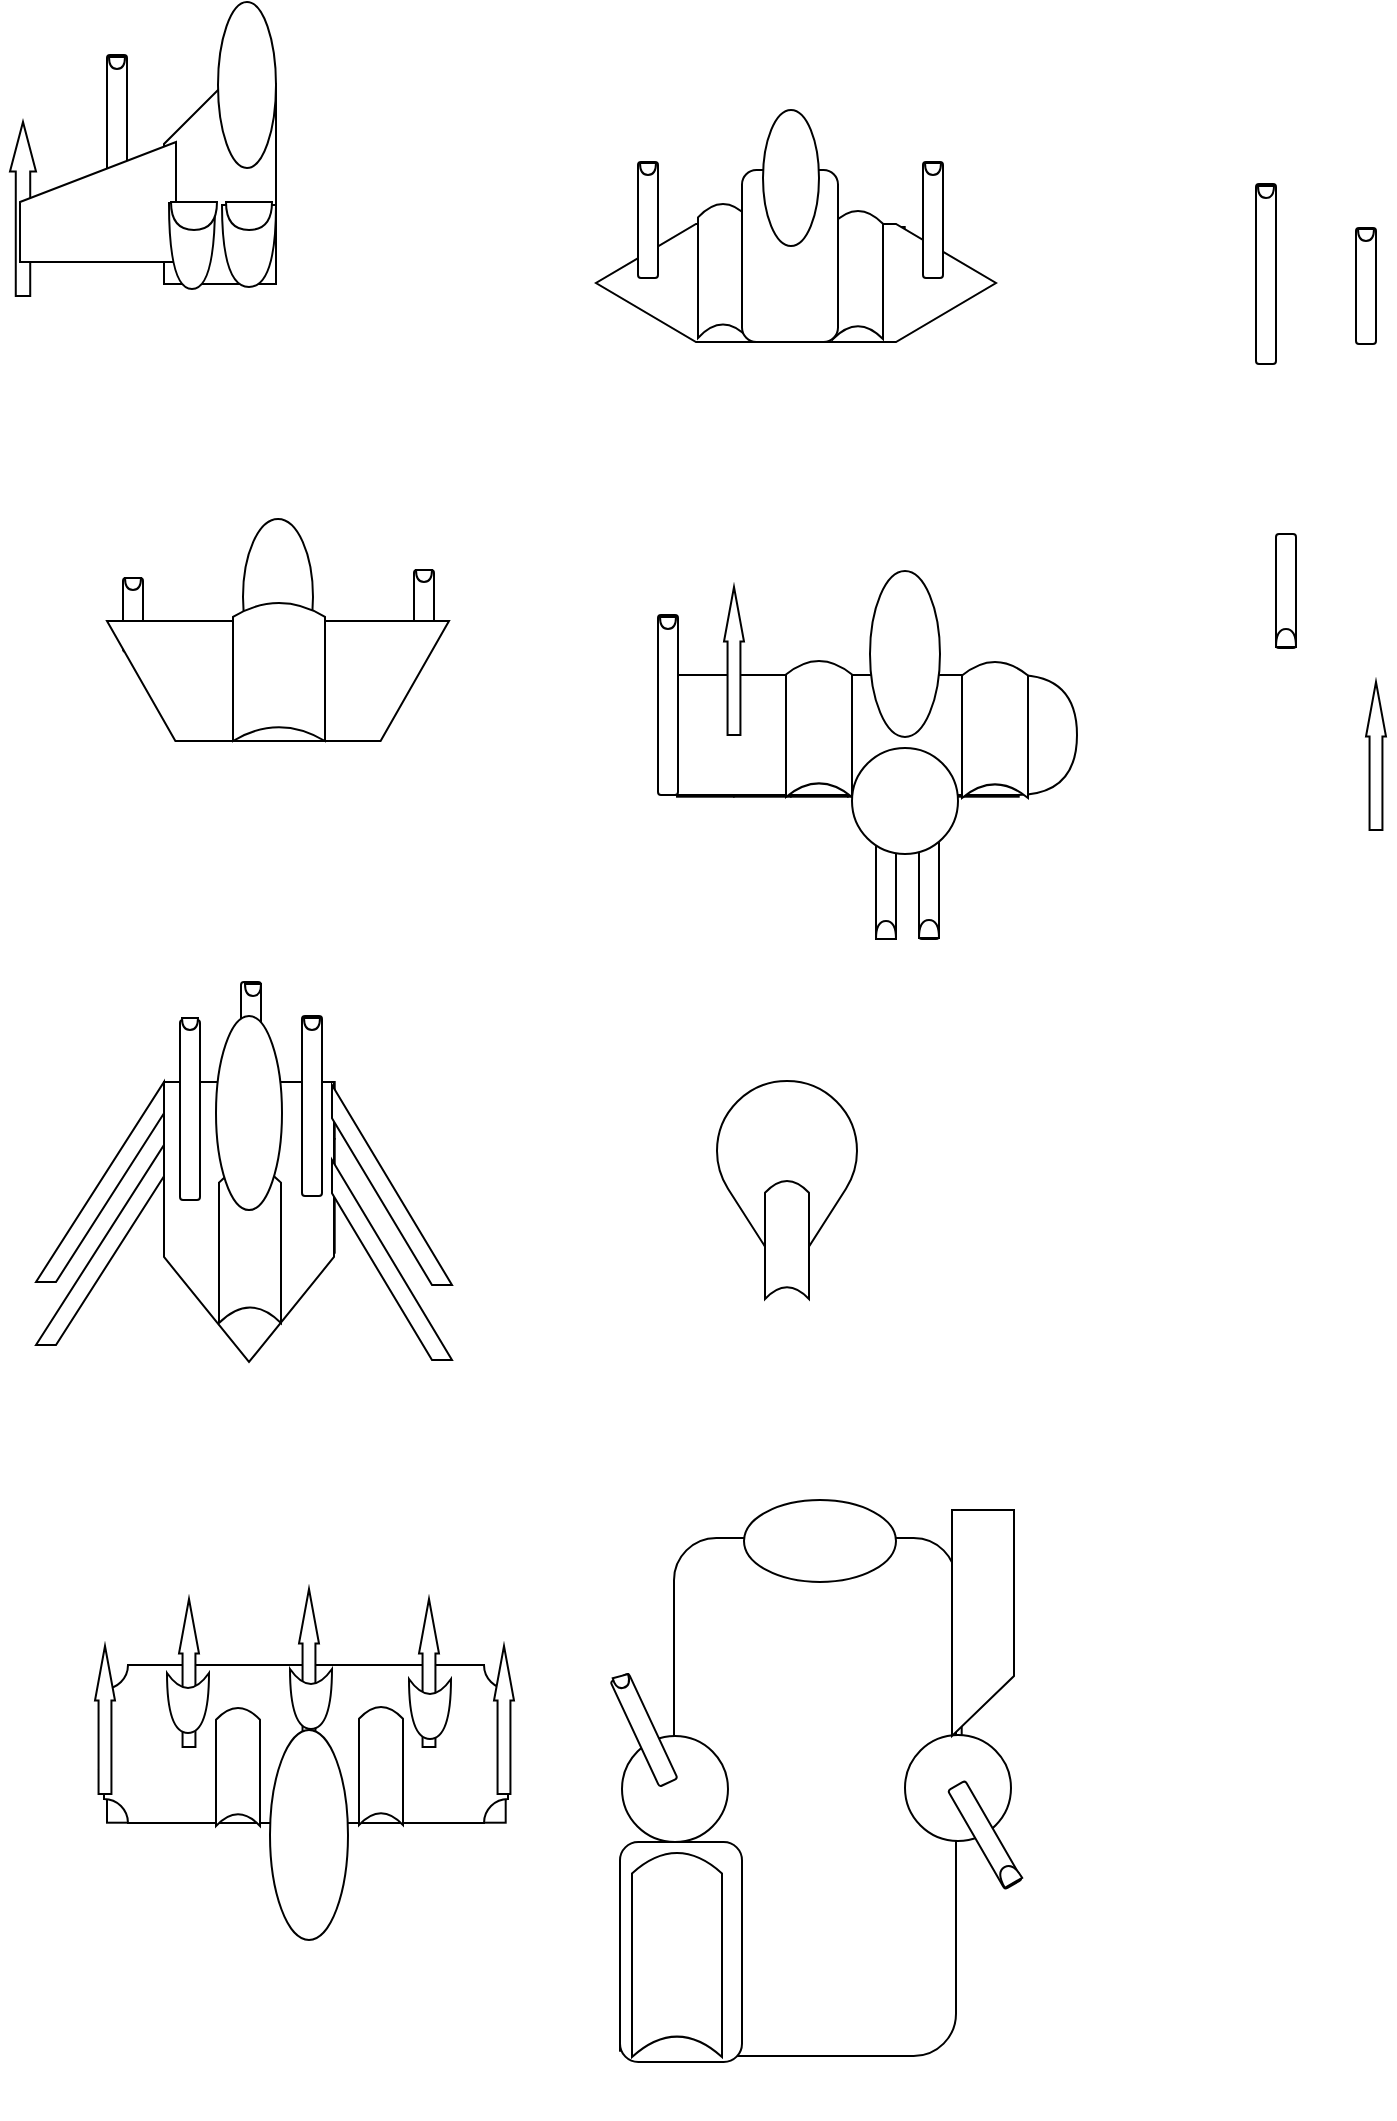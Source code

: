 <mxfile version="12.3.2" type="device" pages="1"><diagram id="ScfUnvNyL8tBdRrdO7z1" name="Page-1"><mxGraphModel dx="686" dy="799" grid="1" gridSize="10" guides="1" tooltips="1" connect="1" arrows="1" fold="1" page="1" pageScale="1" pageWidth="827" pageHeight="1169" math="0" shadow="0"><root><mxCell id="0"/><mxCell id="1" parent="0"/><mxCell id="wrYTHbUB2zLekSvoiq3W-7" value="" style="rounded=1;whiteSpace=wrap;html=1;" parent="1" vertex="1"><mxGeometry x="133.5" y="358" width="10" height="37" as="geometry"/></mxCell><mxCell id="wrYTHbUB2zLekSvoiq3W-5" value="" style="rounded=1;whiteSpace=wrap;html=1;" parent="1" vertex="1"><mxGeometry x="279" y="354" width="10" height="37" as="geometry"/></mxCell><mxCell id="TUrussT60XnIAIKX5YoB-524" value="" style="rounded=0;whiteSpace=wrap;html=1;" parent="1" vertex="1"><mxGeometry x="125.5" y="154" width="28.35" height="28.35" as="geometry"/></mxCell><mxCell id="TUrussT60XnIAIKX5YoB-525" value="" style="rounded=0;whiteSpace=wrap;html=1;" parent="1" vertex="1"><mxGeometry x="154" y="154" width="28.35" height="28.35" as="geometry"/></mxCell><mxCell id="TUrussT60XnIAIKX5YoB-547" value="" style="rounded=0;whiteSpace=wrap;html=1;" parent="1" vertex="1"><mxGeometry x="154" y="182.5" width="28.35" height="28.35" as="geometry"/></mxCell><mxCell id="TUrussT60XnIAIKX5YoB-557" value="" style="rounded=0;whiteSpace=wrap;html=1;" parent="1" vertex="1"><mxGeometry x="439" y="182.5" width="28.35" height="28.35" as="geometry"/></mxCell><mxCell id="TUrussT60XnIAIKX5YoB-558" value="" style="rounded=0;whiteSpace=wrap;html=1;" parent="1" vertex="1"><mxGeometry x="467.5" y="182.5" width="28.35" height="28.35" as="geometry"/></mxCell><mxCell id="TUrussT60XnIAIKX5YoB-559" value="" style="rounded=0;whiteSpace=wrap;html=1;" parent="1" vertex="1"><mxGeometry x="496" y="182.5" width="28.35" height="28.35" as="geometry"/></mxCell><mxCell id="TUrussT60XnIAIKX5YoB-579" value="" style="rounded=0;whiteSpace=wrap;html=1;" parent="1" vertex="1"><mxGeometry x="439" y="211" width="28.35" height="28.35" as="geometry"/></mxCell><mxCell id="TUrussT60XnIAIKX5YoB-580" value="" style="rounded=0;whiteSpace=wrap;html=1;" parent="1" vertex="1"><mxGeometry x="467.5" y="211" width="28.35" height="28.35" as="geometry"/></mxCell><mxCell id="TUrussT60XnIAIKX5YoB-701" value="" style="rounded=0;whiteSpace=wrap;html=1;" parent="1" vertex="1"><mxGeometry x="154" y="382" width="28.35" height="28.35" as="geometry"/></mxCell><mxCell id="TUrussT60XnIAIKX5YoB-702" value="" style="rounded=0;whiteSpace=wrap;html=1;" parent="1" vertex="1"><mxGeometry x="182.5" y="382" width="28.35" height="28.35" as="geometry"/></mxCell><mxCell id="TUrussT60XnIAIKX5YoB-703" value="" style="rounded=0;whiteSpace=wrap;html=1;" parent="1" vertex="1"><mxGeometry x="211" y="382" width="28.35" height="28.35" as="geometry"/></mxCell><mxCell id="TUrussT60XnIAIKX5YoB-704" value="" style="rounded=0;whiteSpace=wrap;html=1;" parent="1" vertex="1"><mxGeometry x="239.5" y="382" width="28.35" height="28.35" as="geometry"/></mxCell><mxCell id="TUrussT60XnIAIKX5YoB-724" value="" style="rounded=0;whiteSpace=wrap;html=1;" parent="1" vertex="1"><mxGeometry x="182.5" y="410.5" width="28.35" height="28.35" as="geometry"/></mxCell><mxCell id="TUrussT60XnIAIKX5YoB-725" value="" style="rounded=0;whiteSpace=wrap;html=1;" parent="1" vertex="1"><mxGeometry x="211" y="410.5" width="28.35" height="28.35" as="geometry"/></mxCell><mxCell id="TUrussT60XnIAIKX5YoB-732" value="" style="rounded=0;whiteSpace=wrap;html=1;" parent="1" vertex="1"><mxGeometry x="410.5" y="410.5" width="28.35" height="28.35" as="geometry"/></mxCell><mxCell id="TUrussT60XnIAIKX5YoB-733" value="" style="rounded=0;whiteSpace=wrap;html=1;" parent="1" vertex="1"><mxGeometry x="439" y="410.5" width="28.35" height="28.35" as="geometry"/></mxCell><mxCell id="TUrussT60XnIAIKX5YoB-734" value="" style="rounded=0;whiteSpace=wrap;html=1;" parent="1" vertex="1"><mxGeometry x="467.5" y="410.5" width="28.35" height="28.35" as="geometry"/></mxCell><mxCell id="TUrussT60XnIAIKX5YoB-735" value="" style="rounded=0;whiteSpace=wrap;html=1;" parent="1" vertex="1"><mxGeometry x="496" y="410.5" width="28.35" height="28.35" as="geometry"/></mxCell><mxCell id="TUrussT60XnIAIKX5YoB-736" value="" style="rounded=0;whiteSpace=wrap;html=1;" parent="1" vertex="1"><mxGeometry x="524.5" y="410.5" width="28.35" height="28.35" as="geometry"/></mxCell><mxCell id="TUrussT60XnIAIKX5YoB-737" value="" style="rounded=0;whiteSpace=wrap;html=1;" parent="1" vertex="1"><mxGeometry x="553" y="410.5" width="28.35" height="28.35" as="geometry"/></mxCell><mxCell id="TUrussT60XnIAIKX5YoB-754" value="" style="rounded=0;whiteSpace=wrap;html=1;" parent="1" vertex="1"><mxGeometry x="410.5" y="439" width="28.35" height="28.35" as="geometry"/></mxCell><mxCell id="TUrussT60XnIAIKX5YoB-755" value="" style="rounded=0;whiteSpace=wrap;html=1;" parent="1" vertex="1"><mxGeometry x="439" y="439" width="28.35" height="28.35" as="geometry"/></mxCell><mxCell id="TUrussT60XnIAIKX5YoB-756" value="" style="rounded=0;whiteSpace=wrap;html=1;" parent="1" vertex="1"><mxGeometry x="467.5" y="439" width="28.35" height="28.35" as="geometry"/></mxCell><mxCell id="TUrussT60XnIAIKX5YoB-757" value="" style="rounded=0;whiteSpace=wrap;html=1;" parent="1" vertex="1"><mxGeometry x="496" y="439" width="28.35" height="28.35" as="geometry"/></mxCell><mxCell id="TUrussT60XnIAIKX5YoB-758" value="" style="rounded=0;whiteSpace=wrap;html=1;" parent="1" vertex="1"><mxGeometry x="524.5" y="439" width="28.35" height="28.35" as="geometry"/></mxCell><mxCell id="TUrussT60XnIAIKX5YoB-759" value="" style="rounded=0;whiteSpace=wrap;html=1;" parent="1" vertex="1"><mxGeometry x="553" y="439" width="28.35" height="28.35" as="geometry"/></mxCell><mxCell id="TUrussT60XnIAIKX5YoB-877" value="" style="rounded=0;whiteSpace=wrap;html=1;" parent="1" vertex="1"><mxGeometry x="154" y="610" width="28.35" height="28.35" as="geometry"/></mxCell><mxCell id="TUrussT60XnIAIKX5YoB-879" value="" style="rounded=0;whiteSpace=wrap;html=1;" parent="1" vertex="1"><mxGeometry x="211" y="610" width="28.35" height="28.35" as="geometry"/></mxCell><mxCell id="TUrussT60XnIAIKX5YoB-899" value="" style="rounded=0;whiteSpace=wrap;html=1;" parent="1" vertex="1"><mxGeometry x="154" y="638.5" width="28.35" height="28.35" as="geometry"/></mxCell><mxCell id="TUrussT60XnIAIKX5YoB-900" value="" style="rounded=0;whiteSpace=wrap;html=1;" parent="1" vertex="1"><mxGeometry x="182.5" y="638.5" width="28.35" height="28.35" as="geometry"/></mxCell><mxCell id="TUrussT60XnIAIKX5YoB-901" value="" style="rounded=0;whiteSpace=wrap;html=1;" parent="1" vertex="1"><mxGeometry x="211" y="638.5" width="28.35" height="28.35" as="geometry"/></mxCell><mxCell id="TUrussT60XnIAIKX5YoB-909" value="" style="rounded=0;whiteSpace=wrap;html=1;" parent="1" vertex="1"><mxGeometry x="439" y="638.5" width="28.35" height="28.35" as="geometry"/></mxCell><mxCell id="TUrussT60XnIAIKX5YoB-921" value="" style="rounded=0;whiteSpace=wrap;html=1;" parent="1" vertex="1"><mxGeometry x="154" y="667" width="28.35" height="28.35" as="geometry"/></mxCell><mxCell id="TUrussT60XnIAIKX5YoB-922" value="" style="rounded=0;whiteSpace=wrap;html=1;" parent="1" vertex="1"><mxGeometry x="182.5" y="667" width="28.35" height="28.35" as="geometry"/></mxCell><mxCell id="TUrussT60XnIAIKX5YoB-923" value="" style="rounded=0;whiteSpace=wrap;html=1;" parent="1" vertex="1"><mxGeometry x="211" y="667" width="28.35" height="28.35" as="geometry"/></mxCell><mxCell id="TUrussT60XnIAIKX5YoB-944" value="" style="rounded=0;whiteSpace=wrap;html=1;" parent="1" vertex="1"><mxGeometry x="182.5" y="695.5" width="28.35" height="28.35" as="geometry"/></mxCell><mxCell id="TUrussT60XnIAIKX5YoB-1063" value="" style="rounded=0;whiteSpace=wrap;html=1;" parent="1" vertex="1"><mxGeometry x="439" y="838" width="28.35" height="28.35" as="geometry"/></mxCell><mxCell id="TUrussT60XnIAIKX5YoB-1064" value="" style="rounded=0;whiteSpace=wrap;html=1;" parent="1" vertex="1"><mxGeometry x="467.5" y="838" width="28.35" height="28.35" as="geometry"/></mxCell><mxCell id="TUrussT60XnIAIKX5YoB-1065" value="" style="rounded=0;whiteSpace=wrap;html=1;" parent="1" vertex="1"><mxGeometry x="496" y="838" width="28.35" height="28.35" as="geometry"/></mxCell><mxCell id="TUrussT60XnIAIKX5YoB-1084" value="" style="rounded=0;whiteSpace=wrap;html=1;" parent="1" vertex="1"><mxGeometry x="410.5" y="866.5" width="28.35" height="28.35" as="geometry"/></mxCell><mxCell id="TUrussT60XnIAIKX5YoB-1085" value="" style="rounded=0;whiteSpace=wrap;html=1;" parent="1" vertex="1"><mxGeometry x="439" y="866.5" width="28.35" height="28.35" as="geometry"/></mxCell><mxCell id="TUrussT60XnIAIKX5YoB-1086" value="" style="rounded=0;whiteSpace=wrap;html=1;" parent="1" vertex="1"><mxGeometry x="467.5" y="866.5" width="28.35" height="28.35" as="geometry"/></mxCell><mxCell id="TUrussT60XnIAIKX5YoB-1087" value="" style="rounded=0;whiteSpace=wrap;html=1;" parent="1" vertex="1"><mxGeometry x="496" y="866.5" width="28.35" height="28.35" as="geometry"/></mxCell><mxCell id="TUrussT60XnIAIKX5YoB-1088" value="" style="rounded=0;whiteSpace=wrap;html=1;" parent="1" vertex="1"><mxGeometry x="524.5" y="866.5" width="28.35" height="28.35" as="geometry"/></mxCell><mxCell id="TUrussT60XnIAIKX5YoB-1106" value="" style="rounded=0;whiteSpace=wrap;html=1;" parent="1" vertex="1"><mxGeometry x="410.5" y="895" width="28.35" height="28.35" as="geometry"/></mxCell><mxCell id="TUrussT60XnIAIKX5YoB-1107" value="" style="rounded=0;whiteSpace=wrap;html=1;" parent="1" vertex="1"><mxGeometry x="439" y="895" width="28.35" height="28.35" as="geometry"/></mxCell><mxCell id="TUrussT60XnIAIKX5YoB-1108" value="" style="rounded=0;whiteSpace=wrap;html=1;" parent="1" vertex="1"><mxGeometry x="467.5" y="895" width="28.35" height="28.35" as="geometry"/></mxCell><mxCell id="TUrussT60XnIAIKX5YoB-1109" value="" style="rounded=0;whiteSpace=wrap;html=1;" parent="1" vertex="1"><mxGeometry x="496" y="895" width="28.35" height="28.35" as="geometry"/></mxCell><mxCell id="TUrussT60XnIAIKX5YoB-1110" value="" style="rounded=0;whiteSpace=wrap;html=1;" parent="1" vertex="1"><mxGeometry x="524.5" y="895" width="28.35" height="28.35" as="geometry"/></mxCell><mxCell id="TUrussT60XnIAIKX5YoB-1118" value="" style="rounded=0;whiteSpace=wrap;html=1;" parent="1" vertex="1"><mxGeometry x="125.5" y="923.5" width="28.35" height="28.35" as="geometry"/></mxCell><mxCell id="TUrussT60XnIAIKX5YoB-1423" style="edgeStyle=orthogonalEdgeStyle;rounded=0;orthogonalLoop=1;jettySize=auto;html=1;exitX=0.25;exitY=1;exitDx=0;exitDy=0;entryX=0;entryY=0.75;entryDx=0;entryDy=0;" parent="1" source="TUrussT60XnIAIKX5YoB-1119" target="TUrussT60XnIAIKX5YoB-1118" edge="1"><mxGeometry relative="1" as="geometry"/></mxCell><mxCell id="TUrussT60XnIAIKX5YoB-1119" value="" style="rounded=0;whiteSpace=wrap;html=1;" parent="1" vertex="1"><mxGeometry x="154" y="923.5" width="28.35" height="28.35" as="geometry"/></mxCell><mxCell id="TUrussT60XnIAIKX5YoB-1120" value="" style="rounded=0;whiteSpace=wrap;html=1;" parent="1" vertex="1"><mxGeometry x="182.5" y="923.5" width="28.35" height="28.35" as="geometry"/></mxCell><mxCell id="TUrussT60XnIAIKX5YoB-1121" value="" style="rounded=0;whiteSpace=wrap;html=1;" parent="1" vertex="1"><mxGeometry x="211" y="923.5" width="28.35" height="28.35" as="geometry"/></mxCell><mxCell id="TUrussT60XnIAIKX5YoB-1122" value="" style="rounded=0;whiteSpace=wrap;html=1;" parent="1" vertex="1"><mxGeometry x="239.5" y="923.5" width="28.35" height="28.35" as="geometry"/></mxCell><mxCell id="TUrussT60XnIAIKX5YoB-1123" value="" style="rounded=0;whiteSpace=wrap;html=1;" parent="1" vertex="1"><mxGeometry x="268" y="923.5" width="28.35" height="28.35" as="geometry"/></mxCell><mxCell id="TUrussT60XnIAIKX5YoB-1124" value="" style="rounded=0;whiteSpace=wrap;html=1;" parent="1" vertex="1"><mxGeometry x="296.5" y="923.5" width="28.35" height="28.35" as="geometry"/></mxCell><mxCell id="TUrussT60XnIAIKX5YoB-1128" value="" style="rounded=0;whiteSpace=wrap;html=1;" parent="1" vertex="1"><mxGeometry x="410.5" y="923.5" width="28.35" height="28.35" as="geometry"/></mxCell><mxCell id="TUrussT60XnIAIKX5YoB-1129" value="" style="rounded=0;whiteSpace=wrap;html=1;" parent="1" vertex="1"><mxGeometry x="439" y="923.5" width="28.35" height="28.35" as="geometry"/></mxCell><mxCell id="TUrussT60XnIAIKX5YoB-1130" value="" style="rounded=0;whiteSpace=wrap;html=1;" parent="1" vertex="1"><mxGeometry x="467.5" y="923.5" width="28.35" height="28.35" as="geometry"/></mxCell><mxCell id="TUrussT60XnIAIKX5YoB-1131" value="" style="rounded=0;whiteSpace=wrap;html=1;" parent="1" vertex="1"><mxGeometry x="496" y="923.5" width="28.35" height="28.35" as="geometry"/></mxCell><mxCell id="TUrussT60XnIAIKX5YoB-1132" value="" style="rounded=0;whiteSpace=wrap;html=1;" parent="1" vertex="1"><mxGeometry x="524.5" y="923.5" width="28.35" height="28.35" as="geometry"/></mxCell><mxCell id="TUrussT60XnIAIKX5YoB-1140" value="" style="rounded=0;whiteSpace=wrap;html=1;" parent="1" vertex="1"><mxGeometry x="125.5" y="952" width="28.35" height="28.35" as="geometry"/></mxCell><mxCell id="TUrussT60XnIAIKX5YoB-1141" value="" style="rounded=0;whiteSpace=wrap;html=1;" parent="1" vertex="1"><mxGeometry x="154" y="952" width="28.35" height="28.35" as="geometry"/></mxCell><mxCell id="TUrussT60XnIAIKX5YoB-1142" value="" style="rounded=0;whiteSpace=wrap;html=1;" parent="1" vertex="1"><mxGeometry x="182.5" y="952" width="28.35" height="28.35" as="geometry"/></mxCell><mxCell id="TUrussT60XnIAIKX5YoB-1143" value="" style="rounded=0;whiteSpace=wrap;html=1;" parent="1" vertex="1"><mxGeometry x="211" y="952" width="28.35" height="28.35" as="geometry"/></mxCell><mxCell id="TUrussT60XnIAIKX5YoB-1144" value="" style="rounded=0;whiteSpace=wrap;html=1;" parent="1" vertex="1"><mxGeometry x="239.5" y="952" width="28.35" height="28.35" as="geometry"/></mxCell><mxCell id="TUrussT60XnIAIKX5YoB-1145" value="" style="rounded=0;whiteSpace=wrap;html=1;" parent="1" vertex="1"><mxGeometry x="268" y="952" width="28.35" height="28.35" as="geometry"/></mxCell><mxCell id="TUrussT60XnIAIKX5YoB-1146" value="" style="rounded=0;whiteSpace=wrap;html=1;" parent="1" vertex="1"><mxGeometry x="296.5" y="952" width="28.35" height="28.35" as="geometry"/></mxCell><mxCell id="TUrussT60XnIAIKX5YoB-1150" value="" style="rounded=0;whiteSpace=wrap;html=1;" parent="1" vertex="1"><mxGeometry x="410.5" y="952" width="28.35" height="28.35" as="geometry"/></mxCell><mxCell id="TUrussT60XnIAIKX5YoB-1151" value="" style="rounded=0;whiteSpace=wrap;html=1;" parent="1" vertex="1"><mxGeometry x="439" y="952" width="28.35" height="28.35" as="geometry"/></mxCell><mxCell id="TUrussT60XnIAIKX5YoB-1152" value="" style="rounded=0;whiteSpace=wrap;html=1;" parent="1" vertex="1"><mxGeometry x="467.5" y="952" width="28.35" height="28.35" as="geometry"/></mxCell><mxCell id="TUrussT60XnIAIKX5YoB-1153" value="" style="rounded=0;whiteSpace=wrap;html=1;" parent="1" vertex="1"><mxGeometry x="496" y="952" width="28.35" height="28.35" as="geometry"/></mxCell><mxCell id="TUrussT60XnIAIKX5YoB-1154" value="" style="rounded=0;whiteSpace=wrap;html=1;" parent="1" vertex="1"><mxGeometry x="524.5" y="952" width="28.35" height="28.35" as="geometry"/></mxCell><mxCell id="TUrussT60XnIAIKX5YoB-1165" value="" style="rounded=0;whiteSpace=wrap;html=1;" parent="1" vertex="1"><mxGeometry x="211" y="980.5" width="28.35" height="28.35" as="geometry"/></mxCell><mxCell id="TUrussT60XnIAIKX5YoB-1172" value="" style="rounded=0;whiteSpace=wrap;html=1;" parent="1" vertex="1"><mxGeometry x="410.5" y="980.5" width="28.35" height="28.35" as="geometry"/></mxCell><mxCell id="TUrussT60XnIAIKX5YoB-1173" value="" style="rounded=0;whiteSpace=wrap;html=1;" parent="1" vertex="1"><mxGeometry x="439" y="980.5" width="28.35" height="28.35" as="geometry"/></mxCell><mxCell id="TUrussT60XnIAIKX5YoB-1174" value="" style="rounded=0;whiteSpace=wrap;html=1;" parent="1" vertex="1"><mxGeometry x="467.5" y="980.5" width="28.35" height="28.35" as="geometry"/></mxCell><mxCell id="TUrussT60XnIAIKX5YoB-1175" value="" style="rounded=0;whiteSpace=wrap;html=1;" parent="1" vertex="1"><mxGeometry x="496" y="980.5" width="28.35" height="28.35" as="geometry"/></mxCell><mxCell id="TUrussT60XnIAIKX5YoB-1193" value="" style="rounded=0;whiteSpace=wrap;html=1;" parent="1" vertex="1"><mxGeometry x="382" y="1009" width="28.35" height="28.35" as="geometry"/></mxCell><mxCell id="TUrussT60XnIAIKX5YoB-1194" value="" style="rounded=0;whiteSpace=wrap;html=1;" parent="1" vertex="1"><mxGeometry x="410.5" y="1009" width="28.35" height="28.35" as="geometry"/></mxCell><mxCell id="TUrussT60XnIAIKX5YoB-1195" value="" style="rounded=0;whiteSpace=wrap;html=1;" parent="1" vertex="1"><mxGeometry x="439" y="1009" width="28.35" height="28.35" as="geometry"/></mxCell><mxCell id="TUrussT60XnIAIKX5YoB-1196" value="" style="rounded=0;whiteSpace=wrap;html=1;" parent="1" vertex="1"><mxGeometry x="467.5" y="1009" width="28.35" height="28.35" as="geometry"/></mxCell><mxCell id="TUrussT60XnIAIKX5YoB-1197" value="" style="rounded=0;whiteSpace=wrap;html=1;" parent="1" vertex="1"><mxGeometry x="496" y="1009" width="28.35" height="28.35" as="geometry"/></mxCell><mxCell id="TUrussT60XnIAIKX5YoB-1215" value="" style="rounded=0;whiteSpace=wrap;html=1;" parent="1" vertex="1"><mxGeometry x="382" y="1037.5" width="28.35" height="28.35" as="geometry"/></mxCell><mxCell id="TUrussT60XnIAIKX5YoB-1216" value="" style="rounded=0;whiteSpace=wrap;html=1;" parent="1" vertex="1"><mxGeometry x="410.5" y="1037.5" width="28.35" height="28.35" as="geometry"/></mxCell><mxCell id="TUrussT60XnIAIKX5YoB-1217" value="" style="rounded=0;whiteSpace=wrap;html=1;" parent="1" vertex="1"><mxGeometry x="439" y="1037.5" width="28.35" height="28.35" as="geometry"/></mxCell><mxCell id="TUrussT60XnIAIKX5YoB-1218" value="" style="rounded=0;whiteSpace=wrap;html=1;" parent="1" vertex="1"><mxGeometry x="467.5" y="1037.5" width="28.35" height="28.35" as="geometry"/></mxCell><mxCell id="TUrussT60XnIAIKX5YoB-1219" value="" style="rounded=0;whiteSpace=wrap;html=1;" parent="1" vertex="1"><mxGeometry x="496" y="1037.5" width="28.35" height="28.35" as="geometry"/></mxCell><mxCell id="TUrussT60XnIAIKX5YoB-1237" value="" style="rounded=0;whiteSpace=wrap;html=1;" parent="1" vertex="1"><mxGeometry x="382" y="1066" width="28.35" height="28.35" as="geometry"/></mxCell><mxCell id="TUrussT60XnIAIKX5YoB-1238" value="" style="rounded=0;whiteSpace=wrap;html=1;" parent="1" vertex="1"><mxGeometry x="410.5" y="1066" width="28.35" height="28.35" as="geometry"/></mxCell><mxCell id="TUrussT60XnIAIKX5YoB-1239" value="" style="rounded=0;whiteSpace=wrap;html=1;" parent="1" vertex="1"><mxGeometry x="439" y="1066" width="28.35" height="28.35" as="geometry"/></mxCell><mxCell id="TUrussT60XnIAIKX5YoB-1240" value="" style="rounded=0;whiteSpace=wrap;html=1;" parent="1" vertex="1"><mxGeometry x="467.5" y="1066" width="28.35" height="28.35" as="geometry"/></mxCell><mxCell id="TUrussT60XnIAIKX5YoB-1241" value="" style="rounded=0;whiteSpace=wrap;html=1;" parent="1" vertex="1"><mxGeometry x="496" y="1066" width="28.35" height="28.35" as="geometry"/></mxCell><mxCell id="TUrussT60XnIAIKX5YoB-1313" value="" style="shape=image;html=1;verticalAlign=top;verticalLabelPosition=bottom;labelBackgroundColor=#ffffff;imageAspect=0;aspect=fixed;image=https://cdn1.iconfinder.com/data/icons/Keyamoon-IcoMoon--limited/32/fire.png;rotation=180;" parent="1" vertex="1"><mxGeometry x="152" y="210.5" width="32" height="32" as="geometry"/></mxCell><mxCell id="TUrussT60XnIAIKX5YoB-1315" value="" style="shape=card;whiteSpace=wrap;html=1;" parent="1" vertex="1"><mxGeometry x="154" y="111" width="56" height="100" as="geometry"/></mxCell><mxCell id="TUrussT60XnIAIKX5YoB-461" value="" style="ellipse;whiteSpace=wrap;html=1;fontFamily=Helvetica;fontSize=12;fontColor=#000000;align=center;strokeColor=#000000;fillColor=#ffffff;" parent="1" vertex="1"><mxGeometry x="181" y="70" width="29" height="83" as="geometry"/></mxCell><mxCell id="TUrussT60XnIAIKX5YoB-1321" value="" style="shape=singleArrow;direction=north;whiteSpace=wrap;html=1;arrowWidth=0.555;arrowSize=0.284;" parent="1" vertex="1"><mxGeometry x="77" y="130" width="13" height="87" as="geometry"/></mxCell><mxCell id="TUrussT60XnIAIKX5YoB-1322" value="" style="shape=image;html=1;verticalAlign=top;verticalLabelPosition=bottom;labelBackgroundColor=#ffffff;imageAspect=0;aspect=fixed;image=https://cdn1.iconfinder.com/data/icons/Keyamoon-IcoMoon--limited/32/fire.png;rotation=-180;" parent="1" vertex="1"><mxGeometry x="72" y="214.5" width="21" height="21" as="geometry"/></mxCell><mxCell id="TUrussT60XnIAIKX5YoB-1324" value="" style="shape=image;html=1;verticalAlign=top;verticalLabelPosition=bottom;labelBackgroundColor=#ffffff;imageAspect=0;aspect=fixed;image=https://cdn1.iconfinder.com/data/icons/Keyamoon-IcoMoon--limited/32/fire.png;rotation=180;" parent="1" vertex="1"><mxGeometry x="752.5" y="484" width="17" height="17" as="geometry"/></mxCell><mxCell id="TUrussT60XnIAIKX5YoB-1326" value="" style="shape=or;whiteSpace=wrap;html=1;rotation=90;" parent="1" vertex="1"><mxGeometry x="176" y="178.5" width="41" height="27" as="geometry"/></mxCell><mxCell id="TUrussT60XnIAIKX5YoB-1329" value="" style="rounded=1;whiteSpace=wrap;html=1;" parent="1" vertex="1"><mxGeometry x="125.5" y="96.5" width="10" height="77" as="geometry"/></mxCell><mxCell id="TUrussT60XnIAIKX5YoB-1320" value="" style="shape=manualInput;whiteSpace=wrap;html=1;" parent="1" vertex="1"><mxGeometry x="82" y="140" width="78" height="60" as="geometry"/></mxCell><mxCell id="TUrussT60XnIAIKX5YoB-1325" value="" style="shape=or;whiteSpace=wrap;html=1;rotation=90;" parent="1" vertex="1"><mxGeometry x="146.5" y="180.5" width="43" height="23" as="geometry"/></mxCell><mxCell id="TUrussT60XnIAIKX5YoB-1331" value="" style="shape=or;whiteSpace=wrap;html=1;rotation=90;" parent="1" vertex="1"><mxGeometry x="127.5" y="96.5" width="6" height="8" as="geometry"/></mxCell><mxCell id="TUrussT60XnIAIKX5YoB-1332" value="" style="shape=or;whiteSpace=wrap;html=1;rotation=90;" parent="1" vertex="1"><mxGeometry x="162" y="165.5" width="14" height="23" as="geometry"/></mxCell><mxCell id="TUrussT60XnIAIKX5YoB-1333" value="" style="shape=or;whiteSpace=wrap;html=1;rotation=90;" parent="1" vertex="1"><mxGeometry x="189.5" y="165.5" width="14" height="23" as="geometry"/></mxCell><mxCell id="TUrussT60XnIAIKX5YoB-1334" value="" style="shape=hexagon;perimeter=hexagonPerimeter2;whiteSpace=wrap;html=1;" parent="1" vertex="1"><mxGeometry x="370" y="181" width="200" height="59" as="geometry"/></mxCell><mxCell id="TUrussT60XnIAIKX5YoB-600" value="" style="shape=dataStorage;whiteSpace=wrap;html=1;fontFamily=Helvetica;fontSize=12;fontColor=#000000;align=center;strokeColor=#000000;fillColor=#ffffff;rotation=90;" parent="1" vertex="1"><mxGeometry x="400" y="192" width="67" height="25" as="geometry"/></mxCell><mxCell id="TUrussT60XnIAIKX5YoB-1339" value="" style="shape=dataStorage;whiteSpace=wrap;html=1;fontFamily=Helvetica;fontSize=12;fontColor=#000000;align=center;strokeColor=#000000;fillColor=#ffffff;rotation=90;" parent="1" vertex="1"><mxGeometry x="469" y="194" width="64" height="25" as="geometry"/></mxCell><mxCell id="TUrussT60XnIAIKX5YoB-1340" value="" style="rounded=1;whiteSpace=wrap;html=1;" parent="1" vertex="1"><mxGeometry x="443" y="154" width="48" height="86" as="geometry"/></mxCell><mxCell id="TUrussT60XnIAIKX5YoB-1341" value="" style="rounded=1;whiteSpace=wrap;html=1;" parent="1" vertex="1"><mxGeometry x="700" y="161" width="10" height="90" as="geometry"/></mxCell><mxCell id="TUrussT60XnIAIKX5YoB-1342" value="" style="shape=or;whiteSpace=wrap;html=1;rotation=90;" parent="1" vertex="1"><mxGeometry x="702" y="161" width="6" height="8" as="geometry"/></mxCell><mxCell id="TUrussT60XnIAIKX5YoB-1347" value="" style="shape=image;html=1;verticalAlign=top;verticalLabelPosition=bottom;labelBackgroundColor=#ffffff;imageAspect=0;aspect=fixed;image=https://cdn1.iconfinder.com/data/icons/Keyamoon-IcoMoon--limited/32/fire.png;rotation=180;" parent="1" vertex="1"><mxGeometry x="484.5" y="236" width="32" height="32" as="geometry"/></mxCell><mxCell id="TUrussT60XnIAIKX5YoB-1348" value="" style="shape=image;html=1;verticalAlign=top;verticalLabelPosition=bottom;labelBackgroundColor=#ffffff;imageAspect=0;aspect=fixed;image=https://cdn1.iconfinder.com/data/icons/Keyamoon-IcoMoon--limited/32/fire.png;rotation=180;" parent="1" vertex="1"><mxGeometry x="418" y="235" width="32" height="32" as="geometry"/></mxCell><mxCell id="TUrussT60XnIAIKX5YoB-445" value="" style="ellipse;whiteSpace=wrap;html=1;fontFamily=Helvetica;fontSize=12;fontColor=#000000;align=center;strokeColor=#000000;fillColor=#ffffff;" parent="1" vertex="1"><mxGeometry x="453.5" y="124" width="28" height="68" as="geometry"/></mxCell><mxCell id="TUrussT60XnIAIKX5YoB-1353" value="" style="rounded=1;whiteSpace=wrap;html=1;" parent="1" vertex="1"><mxGeometry x="750" y="183" width="10" height="58" as="geometry"/></mxCell><mxCell id="TUrussT60XnIAIKX5YoB-1354" value="" style="shape=or;whiteSpace=wrap;html=1;rotation=90;" parent="1" vertex="1"><mxGeometry x="752" y="182.5" width="6" height="8" as="geometry"/></mxCell><mxCell id="TUrussT60XnIAIKX5YoB-1357" value="" style="rounded=1;whiteSpace=wrap;html=1;" parent="1" vertex="1"><mxGeometry x="533.5" y="150" width="10" height="58" as="geometry"/></mxCell><mxCell id="TUrussT60XnIAIKX5YoB-1358" value="" style="shape=or;whiteSpace=wrap;html=1;rotation=90;" parent="1" vertex="1"><mxGeometry x="535.5" y="149.5" width="6" height="8" as="geometry"/></mxCell><mxCell id="TUrussT60XnIAIKX5YoB-1359" value="" style="rounded=1;whiteSpace=wrap;html=1;" parent="1" vertex="1"><mxGeometry x="391" y="150" width="10" height="58" as="geometry"/></mxCell><mxCell id="TUrussT60XnIAIKX5YoB-1360" value="" style="shape=or;whiteSpace=wrap;html=1;rotation=90;" parent="1" vertex="1"><mxGeometry x="393" y="149.5" width="6" height="8" as="geometry"/></mxCell><mxCell id="TUrussT60XnIAIKX5YoB-1363" value="" style="ellipse;whiteSpace=wrap;html=1;" parent="1" vertex="1"><mxGeometry x="193.5" y="328.5" width="35" height="78" as="geometry"/></mxCell><mxCell id="TUrussT60XnIAIKX5YoB-678" value="" style="shape=trapezoid;perimeter=trapezoidPerimeter;whiteSpace=wrap;html=1;fontFamily=Helvetica;fontSize=12;fontColor=#000000;align=center;strokeColor=#000000;fillColor=#ffffff;rotation=-180;" parent="1" vertex="1"><mxGeometry x="125.5" y="379.5" width="171" height="60" as="geometry"/></mxCell><mxCell id="TUrussT60XnIAIKX5YoB-1361" value="" style="shape=dataStorage;whiteSpace=wrap;html=1;rotation=90;" parent="1" vertex="1"><mxGeometry x="177" y="382" width="69" height="46" as="geometry"/></mxCell><mxCell id="TUrussT60XnIAIKX5YoB-1371" value="" style="shape=image;html=1;verticalAlign=top;verticalLabelPosition=bottom;labelBackgroundColor=#ffffff;imageAspect=0;aspect=fixed;image=https://cdn1.iconfinder.com/data/icons/Keyamoon-IcoMoon--limited/32/fire.png;rotation=180;" parent="1" vertex="1"><mxGeometry x="194" y="433.5" width="34" height="34" as="geometry"/></mxCell><mxCell id="TUrussT60XnIAIKX5YoB-711" value="" style="shape=delay;whiteSpace=wrap;html=1;fontFamily=Helvetica;fontSize=12;fontColor=#000000;align=center;strokeColor=#000000;fillColor=#ffffff;" parent="1" vertex="1"><mxGeometry x="409.5" y="406.5" width="201" height="60" as="geometry"/></mxCell><mxCell id="TUrussT60XnIAIKX5YoB-708" value="" style="ellipse;whiteSpace=wrap;html=1;fontFamily=Helvetica;fontSize=12;fontColor=#000000;align=center;strokeColor=#000000;fillColor=#ffffff;" parent="1" vertex="1"><mxGeometry x="507" y="354.5" width="35" height="83" as="geometry"/></mxCell><mxCell id="TUrussT60XnIAIKX5YoB-1376" value="" style="shape=dataStorage;whiteSpace=wrap;html=1;rotation=90;" parent="1" vertex="1"><mxGeometry x="447.5" y="417" width="68" height="33" as="geometry"/></mxCell><mxCell id="TUrussT60XnIAIKX5YoB-1377" value="" style="shape=image;html=1;verticalAlign=top;verticalLabelPosition=bottom;labelBackgroundColor=#ffffff;imageAspect=0;aspect=fixed;image=https://cdn1.iconfinder.com/data/icons/Keyamoon-IcoMoon--limited/32/fire.png;rotation=180;" parent="1" vertex="1"><mxGeometry x="449.5" y="711.5" width="32" height="32" as="geometry"/></mxCell><mxCell id="TUrussT60XnIAIKX5YoB-1379" value="" style="rounded=1;whiteSpace=wrap;html=1;" parent="1" vertex="1"><mxGeometry x="401" y="376.5" width="10" height="90" as="geometry"/></mxCell><mxCell id="TUrussT60XnIAIKX5YoB-1380" value="" style="shape=or;whiteSpace=wrap;html=1;rotation=90;" parent="1" vertex="1"><mxGeometry x="403" y="376.5" width="6" height="8" as="geometry"/></mxCell><mxCell id="TUrussT60XnIAIKX5YoB-1384" value="" style="shape=dataStorage;whiteSpace=wrap;html=1;rotation=90;" parent="1" vertex="1"><mxGeometry x="535.5" y="417.5" width="68" height="33" as="geometry"/></mxCell><mxCell id="TUrussT60XnIAIKX5YoB-1385" value="" style="shape=image;html=1;verticalAlign=top;verticalLabelPosition=bottom;labelBackgroundColor=#ffffff;imageAspect=0;aspect=fixed;image=https://cdn1.iconfinder.com/data/icons/Keyamoon-IcoMoon--limited/32/fire.png;rotation=180;" parent="1" vertex="1"><mxGeometry x="554" y="460" width="32" height="32" as="geometry"/></mxCell><mxCell id="TUrussT60XnIAIKX5YoB-1388" value="" style="rounded=1;whiteSpace=wrap;html=1;" parent="1" vertex="1"><mxGeometry x="710" y="336" width="10" height="57" as="geometry"/></mxCell><mxCell id="TUrussT60XnIAIKX5YoB-1391" value="" style="rounded=1;whiteSpace=wrap;html=1;" parent="1" vertex="1"><mxGeometry x="510" y="481.5" width="10" height="57" as="geometry"/></mxCell><mxCell id="TUrussT60XnIAIKX5YoB-1393" value="" style="rounded=1;whiteSpace=wrap;html=1;" parent="1" vertex="1"><mxGeometry x="531.5" y="481.5" width="10" height="57" as="geometry"/></mxCell><mxCell id="TUrussT60XnIAIKX5YoB-1394" value="" style="shape=or;whiteSpace=wrap;html=1;rotation=-180;direction=south;" parent="1" vertex="1"><mxGeometry x="531.5" y="529" width="10" height="9" as="geometry"/></mxCell><mxCell id="TUrussT60XnIAIKX5YoB-1383" value="" style="ellipse;whiteSpace=wrap;html=1;aspect=fixed;" parent="1" vertex="1"><mxGeometry x="498" y="443" width="53" height="53" as="geometry"/></mxCell><mxCell id="TUrussT60XnIAIKX5YoB-1395" value="" style="shape=or;whiteSpace=wrap;html=1;rotation=-180;direction=south;" parent="1" vertex="1"><mxGeometry x="510" y="529.5" width="10" height="9" as="geometry"/></mxCell><mxCell id="TUrussT60XnIAIKX5YoB-1396" value="" style="shape=or;whiteSpace=wrap;html=1;rotation=-180;direction=south;" parent="1" vertex="1"><mxGeometry x="710" y="383.5" width="10" height="9" as="geometry"/></mxCell><mxCell id="TUrussT60XnIAIKX5YoB-1399" value="" style="shape=singleArrow;direction=north;whiteSpace=wrap;html=1;arrowWidth=0.644;arrowSize=0.368;" parent="1" vertex="1"><mxGeometry x="755" y="410" width="10" height="74" as="geometry"/></mxCell><mxCell id="TUrussT60XnIAIKX5YoB-1400" value="" style="shape=image;html=1;verticalAlign=top;verticalLabelPosition=bottom;labelBackgroundColor=#ffffff;imageAspect=0;aspect=fixed;image=https://cdn1.iconfinder.com/data/icons/Keyamoon-IcoMoon--limited/32/fire.png;rotation=180;" parent="1" vertex="1"><mxGeometry x="725" y="127.5" width="32" height="32" as="geometry"/></mxCell><mxCell id="TUrussT60XnIAIKX5YoB-1401" value="" style="shape=image;html=1;verticalAlign=top;verticalLabelPosition=bottom;labelBackgroundColor=#ffffff;imageAspect=0;aspect=fixed;image=https://cdn1.iconfinder.com/data/icons/Keyamoon-IcoMoon--limited/32/fire.png;rotation=180;" parent="1" vertex="1"><mxGeometry x="431" y="434.5" width="17" height="17" as="geometry"/></mxCell><mxCell id="TUrussT60XnIAIKX5YoB-1402" value="" style="shape=singleArrow;direction=north;whiteSpace=wrap;html=1;arrowWidth=0.644;arrowSize=0.368;" parent="1" vertex="1"><mxGeometry x="434" y="362.5" width="10" height="74" as="geometry"/></mxCell><mxCell id="TUrussT60XnIAIKX5YoB-878" value="" style="shape=offPageConnector;whiteSpace=wrap;html=1;fontFamily=Helvetica;fontSize=12;fontColor=#000000;align=center;strokeColor=#000000;fillColor=#ffffff;" parent="1" vertex="1"><mxGeometry x="154" y="610" width="85" height="140" as="geometry"/></mxCell><mxCell id="TUrussT60XnIAIKX5YoB-1403" value="" style="shape=dataStorage;whiteSpace=wrap;html=1;rotation=90;" parent="1" vertex="1"><mxGeometry x="158" y="676" width="78" height="31" as="geometry"/></mxCell><mxCell id="TUrussT60XnIAIKX5YoB-1405" value="" style="shape=image;html=1;verticalAlign=top;verticalLabelPosition=bottom;labelBackgroundColor=#ffffff;imageAspect=0;aspect=fixed;image=https://cdn1.iconfinder.com/data/icons/Keyamoon-IcoMoon--limited/32/fire.png;rotation=180;" parent="1" vertex="1"><mxGeometry x="181" y="725.5" width="32" height="32" as="geometry"/></mxCell><mxCell id="TUrussT60XnIAIKX5YoB-1406" value="" style="rounded=1;whiteSpace=wrap;html=1;" parent="1" vertex="1"><mxGeometry x="223" y="577" width="10" height="90" as="geometry"/></mxCell><mxCell id="TUrussT60XnIAIKX5YoB-1407" value="" style="shape=or;whiteSpace=wrap;html=1;rotation=90;" parent="1" vertex="1"><mxGeometry x="225" y="577" width="6" height="8" as="geometry"/></mxCell><mxCell id="TUrussT60XnIAIKX5YoB-1408" value="" style="rounded=1;whiteSpace=wrap;html=1;" parent="1" vertex="1"><mxGeometry x="162" y="579" width="10" height="90" as="geometry"/></mxCell><mxCell id="TUrussT60XnIAIKX5YoB-1409" value="" style="shape=or;whiteSpace=wrap;html=1;rotation=90;" parent="1" vertex="1"><mxGeometry x="164" y="577" width="6" height="8" as="geometry"/></mxCell><mxCell id="TUrussT60XnIAIKX5YoB-1413" value="" style="rounded=1;whiteSpace=wrap;html=1;" parent="1" vertex="1"><mxGeometry x="192.5" y="560" width="10" height="58" as="geometry"/></mxCell><mxCell id="TUrussT60XnIAIKX5YoB-1414" value="" style="shape=or;whiteSpace=wrap;html=1;rotation=90;" parent="1" vertex="1"><mxGeometry x="195.5" y="560" width="6" height="8" as="geometry"/></mxCell><mxCell id="TUrussT60XnIAIKX5YoB-895" value="" style="ellipse;whiteSpace=wrap;html=1;fontFamily=Helvetica;fontSize=12;fontColor=#000000;align=center;strokeColor=#000000;fillColor=#ffffff;" parent="1" vertex="1"><mxGeometry x="180" y="577" width="33" height="97" as="geometry"/></mxCell><mxCell id="TUrussT60XnIAIKX5YoB-1415" value="" style="verticalLabelPosition=bottom;verticalAlign=top;html=1;shape=mxgraph.basic.diag_stripe;dx=10;rotation=90;" parent="1" vertex="1"><mxGeometry x="218" y="631.5" width="100" height="60" as="geometry"/></mxCell><mxCell id="TUrussT60XnIAIKX5YoB-1416" value="" style="verticalLabelPosition=bottom;verticalAlign=top;html=1;shape=mxgraph.basic.diag_stripe;dx=10;rotation=0;" parent="1" vertex="1"><mxGeometry x="90" y="610" width="64" height="100" as="geometry"/></mxCell><mxCell id="TUrussT60XnIAIKX5YoB-1417" value="" style="verticalLabelPosition=bottom;verticalAlign=top;html=1;shape=mxgraph.basic.diag_stripe;dx=10;rotation=0;" parent="1" vertex="1"><mxGeometry x="90" y="641.5" width="64" height="100" as="geometry"/></mxCell><mxCell id="TUrussT60XnIAIKX5YoB-1418" value="" style="verticalLabelPosition=bottom;verticalAlign=top;html=1;shape=mxgraph.basic.diag_stripe;dx=10;rotation=90;" parent="1" vertex="1"><mxGeometry x="218" y="669" width="100" height="60" as="geometry"/></mxCell><mxCell id="TUrussT60XnIAIKX5YoB-1419" value="" style="verticalLabelPosition=bottom;verticalAlign=top;html=1;shape=mxgraph.basic.drop;rotation=180;" parent="1" vertex="1"><mxGeometry x="430.5" y="609.5" width="70" height="100" as="geometry"/></mxCell><mxCell id="TUrussT60XnIAIKX5YoB-1421" value="" style="shape=image;html=1;verticalAlign=top;verticalLabelPosition=bottom;labelBackgroundColor=#ffffff;imageAspect=0;aspect=fixed;image=https://cdn1.iconfinder.com/data/icons/Keyamoon-IcoMoon--limited/32/fire.png;rotation=180;" parent="1" vertex="1"><mxGeometry x="466" y="460.5" width="32" height="32" as="geometry"/></mxCell><mxCell id="TUrussT60XnIAIKX5YoB-1422" value="" style="verticalLabelPosition=bottom;verticalAlign=top;html=1;shape=mxgraph.basic.plaque;dx=6;" parent="1" vertex="1"><mxGeometry x="124" y="901.5" width="202" height="79" as="geometry"/></mxCell><mxCell id="TUrussT60XnIAIKX5YoB-1424" value="" style="shape=dataStorage;whiteSpace=wrap;html=1;rotation=90;" parent="1" vertex="1"><mxGeometry x="436" y="678" width="59" height="22" as="geometry"/></mxCell><mxCell id="TUrussT60XnIAIKX5YoB-1425" value="" style="shape=dataStorage;whiteSpace=wrap;html=1;rotation=90;" parent="1" vertex="1"><mxGeometry x="161.5" y="941.5" width="59" height="22" as="geometry"/></mxCell><mxCell id="TUrussT60XnIAIKX5YoB-1426" value="" style="shape=dataStorage;whiteSpace=wrap;html=1;rotation=90;" parent="1" vertex="1"><mxGeometry x="233" y="941" width="59" height="22" as="geometry"/></mxCell><mxCell id="TUrussT60XnIAIKX5YoB-1427" value="" style="shape=image;html=1;verticalAlign=top;verticalLabelPosition=bottom;labelBackgroundColor=#ffffff;imageAspect=0;aspect=fixed;image=https://cdn1.iconfinder.com/data/icons/Keyamoon-IcoMoon--limited/32/fire.png;rotation=180;" parent="1" vertex="1"><mxGeometry x="246" y="974.5" width="32" height="32" as="geometry"/></mxCell><mxCell id="TUrussT60XnIAIKX5YoB-1428" value="" style="shape=image;html=1;verticalAlign=top;verticalLabelPosition=bottom;labelBackgroundColor=#ffffff;imageAspect=0;aspect=fixed;image=https://cdn1.iconfinder.com/data/icons/Keyamoon-IcoMoon--limited/32/fire.png;rotation=180;" parent="1" vertex="1"><mxGeometry x="175" y="974.5" width="32" height="32" as="geometry"/></mxCell><mxCell id="TUrussT60XnIAIKX5YoB-1430" value="" style="shape=image;html=1;verticalAlign=top;verticalLabelPosition=bottom;labelBackgroundColor=#ffffff;imageAspect=0;aspect=fixed;image=https://cdn1.iconfinder.com/data/icons/Keyamoon-IcoMoon--limited/32/fire.png;rotation=180;" parent="1" vertex="1"><mxGeometry x="316.5" y="966" width="17" height="17" as="geometry"/></mxCell><mxCell id="TUrussT60XnIAIKX5YoB-1431" value="" style="shape=singleArrow;direction=north;whiteSpace=wrap;html=1;arrowWidth=0.644;arrowSize=0.368;" parent="1" vertex="1"><mxGeometry x="319" y="892" width="10" height="74" as="geometry"/></mxCell><mxCell id="TUrussT60XnIAIKX5YoB-1442" value="" style="shape=image;html=1;verticalAlign=top;verticalLabelPosition=bottom;labelBackgroundColor=#ffffff;imageAspect=0;aspect=fixed;image=https://cdn1.iconfinder.com/data/icons/Keyamoon-IcoMoon--limited/32/fire.png;rotation=180;" parent="1" vertex="1"><mxGeometry x="117" y="966" width="17" height="17" as="geometry"/></mxCell><mxCell id="TUrussT60XnIAIKX5YoB-1443" value="" style="shape=singleArrow;direction=north;whiteSpace=wrap;html=1;arrowWidth=0.644;arrowSize=0.368;" parent="1" vertex="1"><mxGeometry x="119.5" y="892" width="10" height="74" as="geometry"/></mxCell><mxCell id="TUrussT60XnIAIKX5YoB-1444" value="" style="shape=image;html=1;verticalAlign=top;verticalLabelPosition=bottom;labelBackgroundColor=#ffffff;imageAspect=0;aspect=fixed;image=https://cdn1.iconfinder.com/data/icons/Keyamoon-IcoMoon--limited/32/fire.png;rotation=180;" parent="1" vertex="1"><mxGeometry x="159" y="942.5" width="17" height="17" as="geometry"/></mxCell><mxCell id="TUrussT60XnIAIKX5YoB-1445" value="" style="shape=singleArrow;direction=north;whiteSpace=wrap;html=1;arrowWidth=0.644;arrowSize=0.368;" parent="1" vertex="1"><mxGeometry x="161.5" y="868.5" width="10" height="74" as="geometry"/></mxCell><mxCell id="TUrussT60XnIAIKX5YoB-1450" value="" style="shape=image;html=1;verticalAlign=top;verticalLabelPosition=bottom;labelBackgroundColor=#ffffff;imageAspect=0;aspect=fixed;image=https://cdn1.iconfinder.com/data/icons/Keyamoon-IcoMoon--limited/32/fire.png;rotation=180;" parent="1" vertex="1"><mxGeometry x="279" y="942.5" width="17" height="17" as="geometry"/></mxCell><mxCell id="TUrussT60XnIAIKX5YoB-1451" value="" style="shape=singleArrow;direction=north;whiteSpace=wrap;html=1;arrowWidth=0.644;arrowSize=0.368;" parent="1" vertex="1"><mxGeometry x="281.5" y="868.5" width="10" height="74" as="geometry"/></mxCell><mxCell id="TUrussT60XnIAIKX5YoB-1452" value="" style="shape=xor;whiteSpace=wrap;html=1;rotation=90;" parent="1" vertex="1"><mxGeometry x="151" y="910" width="30" height="21" as="geometry"/></mxCell><mxCell id="TUrussT60XnIAIKX5YoB-1453" value="" style="shape=xor;whiteSpace=wrap;html=1;rotation=90;" parent="1" vertex="1"><mxGeometry x="272" y="913" width="30" height="21" as="geometry"/></mxCell><mxCell id="TUrussT60XnIAIKX5YoB-1455" value="" style="shape=image;html=1;verticalAlign=top;verticalLabelPosition=bottom;labelBackgroundColor=#ffffff;imageAspect=0;aspect=fixed;image=https://cdn1.iconfinder.com/data/icons/Keyamoon-IcoMoon--limited/32/fire.png;rotation=180;" parent="1" vertex="1"><mxGeometry x="219" y="937.5" width="17" height="17" as="geometry"/></mxCell><mxCell id="TUrussT60XnIAIKX5YoB-1456" value="" style="shape=singleArrow;direction=north;whiteSpace=wrap;html=1;arrowWidth=0.644;arrowSize=0.368;" parent="1" vertex="1"><mxGeometry x="221.5" y="863.5" width="10" height="74" as="geometry"/></mxCell><mxCell id="TUrussT60XnIAIKX5YoB-1454" value="" style="shape=xor;whiteSpace=wrap;html=1;rotation=90;" parent="1" vertex="1"><mxGeometry x="212.5" y="908" width="30" height="21" as="geometry"/></mxCell><mxCell id="TUrussT60XnIAIKX5YoB-1429" value="" style="ellipse;whiteSpace=wrap;html=1;" parent="1" vertex="1"><mxGeometry x="207" y="934" width="39" height="105" as="geometry"/></mxCell><mxCell id="TUrussT60XnIAIKX5YoB-1457" value="" style="rounded=1;whiteSpace=wrap;html=1;" parent="1" vertex="1"><mxGeometry x="409" y="838" width="141" height="259" as="geometry"/></mxCell><mxCell id="TUrussT60XnIAIKX5YoB-1465" value="" style="ellipse;whiteSpace=wrap;html=1;" parent="1" vertex="1"><mxGeometry x="444" y="819" width="76" height="41" as="geometry"/></mxCell><mxCell id="TUrussT60XnIAIKX5YoB-1467" value="" style="ellipse;whiteSpace=wrap;html=1;aspect=fixed;" parent="1" vertex="1"><mxGeometry x="524.5" y="936.5" width="53" height="53" as="geometry"/></mxCell><mxCell id="TUrussT60XnIAIKX5YoB-1468" value="" style="ellipse;whiteSpace=wrap;html=1;aspect=fixed;" parent="1" vertex="1"><mxGeometry x="383" y="937" width="53" height="53" as="geometry"/></mxCell><mxCell id="TUrussT60XnIAIKX5YoB-1469" value="" style="rounded=1;whiteSpace=wrap;html=1;rotation=-30;" parent="1" vertex="1"><mxGeometry x="559.5" y="958" width="10" height="57" as="geometry"/></mxCell><mxCell id="TUrussT60XnIAIKX5YoB-1470" value="" style="shape=or;whiteSpace=wrap;html=1;rotation=150;direction=south;" parent="1" vertex="1"><mxGeometry x="571.5" y="1002" width="10" height="9" as="geometry"/></mxCell><mxCell id="TUrussT60XnIAIKX5YoB-1473" value="" style="shape=manualInput;whiteSpace=wrap;html=1;rotation=-180;" parent="1" vertex="1"><mxGeometry x="548" y="824" width="31" height="113" as="geometry"/></mxCell><mxCell id="TUrussT60XnIAIKX5YoB-1475" value="" style="rounded=1;whiteSpace=wrap;html=1;rotation=-25;" parent="1" vertex="1"><mxGeometry x="389" y="905" width="10" height="58" as="geometry"/></mxCell><mxCell id="TUrussT60XnIAIKX5YoB-1476" value="" style="shape=or;whiteSpace=wrap;html=1;rotation=75;" parent="1" vertex="1"><mxGeometry x="380" y="906" width="6" height="8" as="geometry"/></mxCell><mxCell id="TUrussT60XnIAIKX5YoB-1477" value="" style="rounded=1;whiteSpace=wrap;html=1;" parent="1" vertex="1"><mxGeometry x="382" y="990" width="61" height="110" as="geometry"/></mxCell><mxCell id="TUrussT60XnIAIKX5YoB-1459" value="" style="shape=dataStorage;whiteSpace=wrap;html=1;rotation=90;" parent="1" vertex="1"><mxGeometry x="359.5" y="1024" width="102" height="45" as="geometry"/></mxCell><mxCell id="TUrussT60XnIAIKX5YoB-1463" value="" style="shape=image;html=1;verticalAlign=top;verticalLabelPosition=bottom;labelBackgroundColor=#ffffff;imageAspect=0;aspect=fixed;image=https://cdn1.iconfinder.com/data/icons/Keyamoon-IcoMoon--limited/32/fire.png;rotation=180;" parent="1" vertex="1"><mxGeometry x="390.5" y="1088.5" width="40" height="40" as="geometry"/></mxCell><mxCell id="TUrussT60XnIAIKX5YoB-1479" value="" style="shape=image;html=1;verticalAlign=top;verticalLabelPosition=bottom;labelBackgroundColor=#ffffff;imageAspect=0;aspect=fixed;image=https://cdn2.iconfinder.com/data/icons/home-appliances-furnitures/100/air-conditioner-128.png" parent="1" vertex="1"><mxGeometry x="450.5" y="1051.5" width="68" height="68" as="geometry"/></mxCell><mxCell id="TUrussT60XnIAIKX5YoB-1480" value="" style="shape=image;html=1;verticalAlign=top;verticalLabelPosition=bottom;labelBackgroundColor=#ffffff;imageAspect=0;aspect=fixed;image=https://cdn2.iconfinder.com/data/icons/home-appliances-furnitures/100/air-conditioner-128.png" parent="1" vertex="1"><mxGeometry x="542" y="802.5" width="43" height="43" as="geometry"/></mxCell><mxCell id="wrYTHbUB2zLekSvoiq3W-1" value="" style="shape=image;html=1;verticalAlign=top;verticalLabelPosition=bottom;labelBackgroundColor=#ffffff;imageAspect=0;aspect=fixed;image=https://cdn1.iconfinder.com/data/icons/Keyamoon-IcoMoon--limited/32/fire.png;rotation=180;" parent="1" vertex="1"><mxGeometry x="181" y="209" width="32" height="32" as="geometry"/></mxCell><mxCell id="wrYTHbUB2zLekSvoiq3W-6" value="" style="shape=or;whiteSpace=wrap;html=1;rotation=90;" parent="1" vertex="1"><mxGeometry x="281" y="353" width="6" height="8" as="geometry"/></mxCell><mxCell id="wrYTHbUB2zLekSvoiq3W-8" value="" style="shape=or;whiteSpace=wrap;html=1;rotation=90;" parent="1" vertex="1"><mxGeometry x="135.5" y="357" width="6" height="8" as="geometry"/></mxCell></root></mxGraphModel></diagram></mxfile>